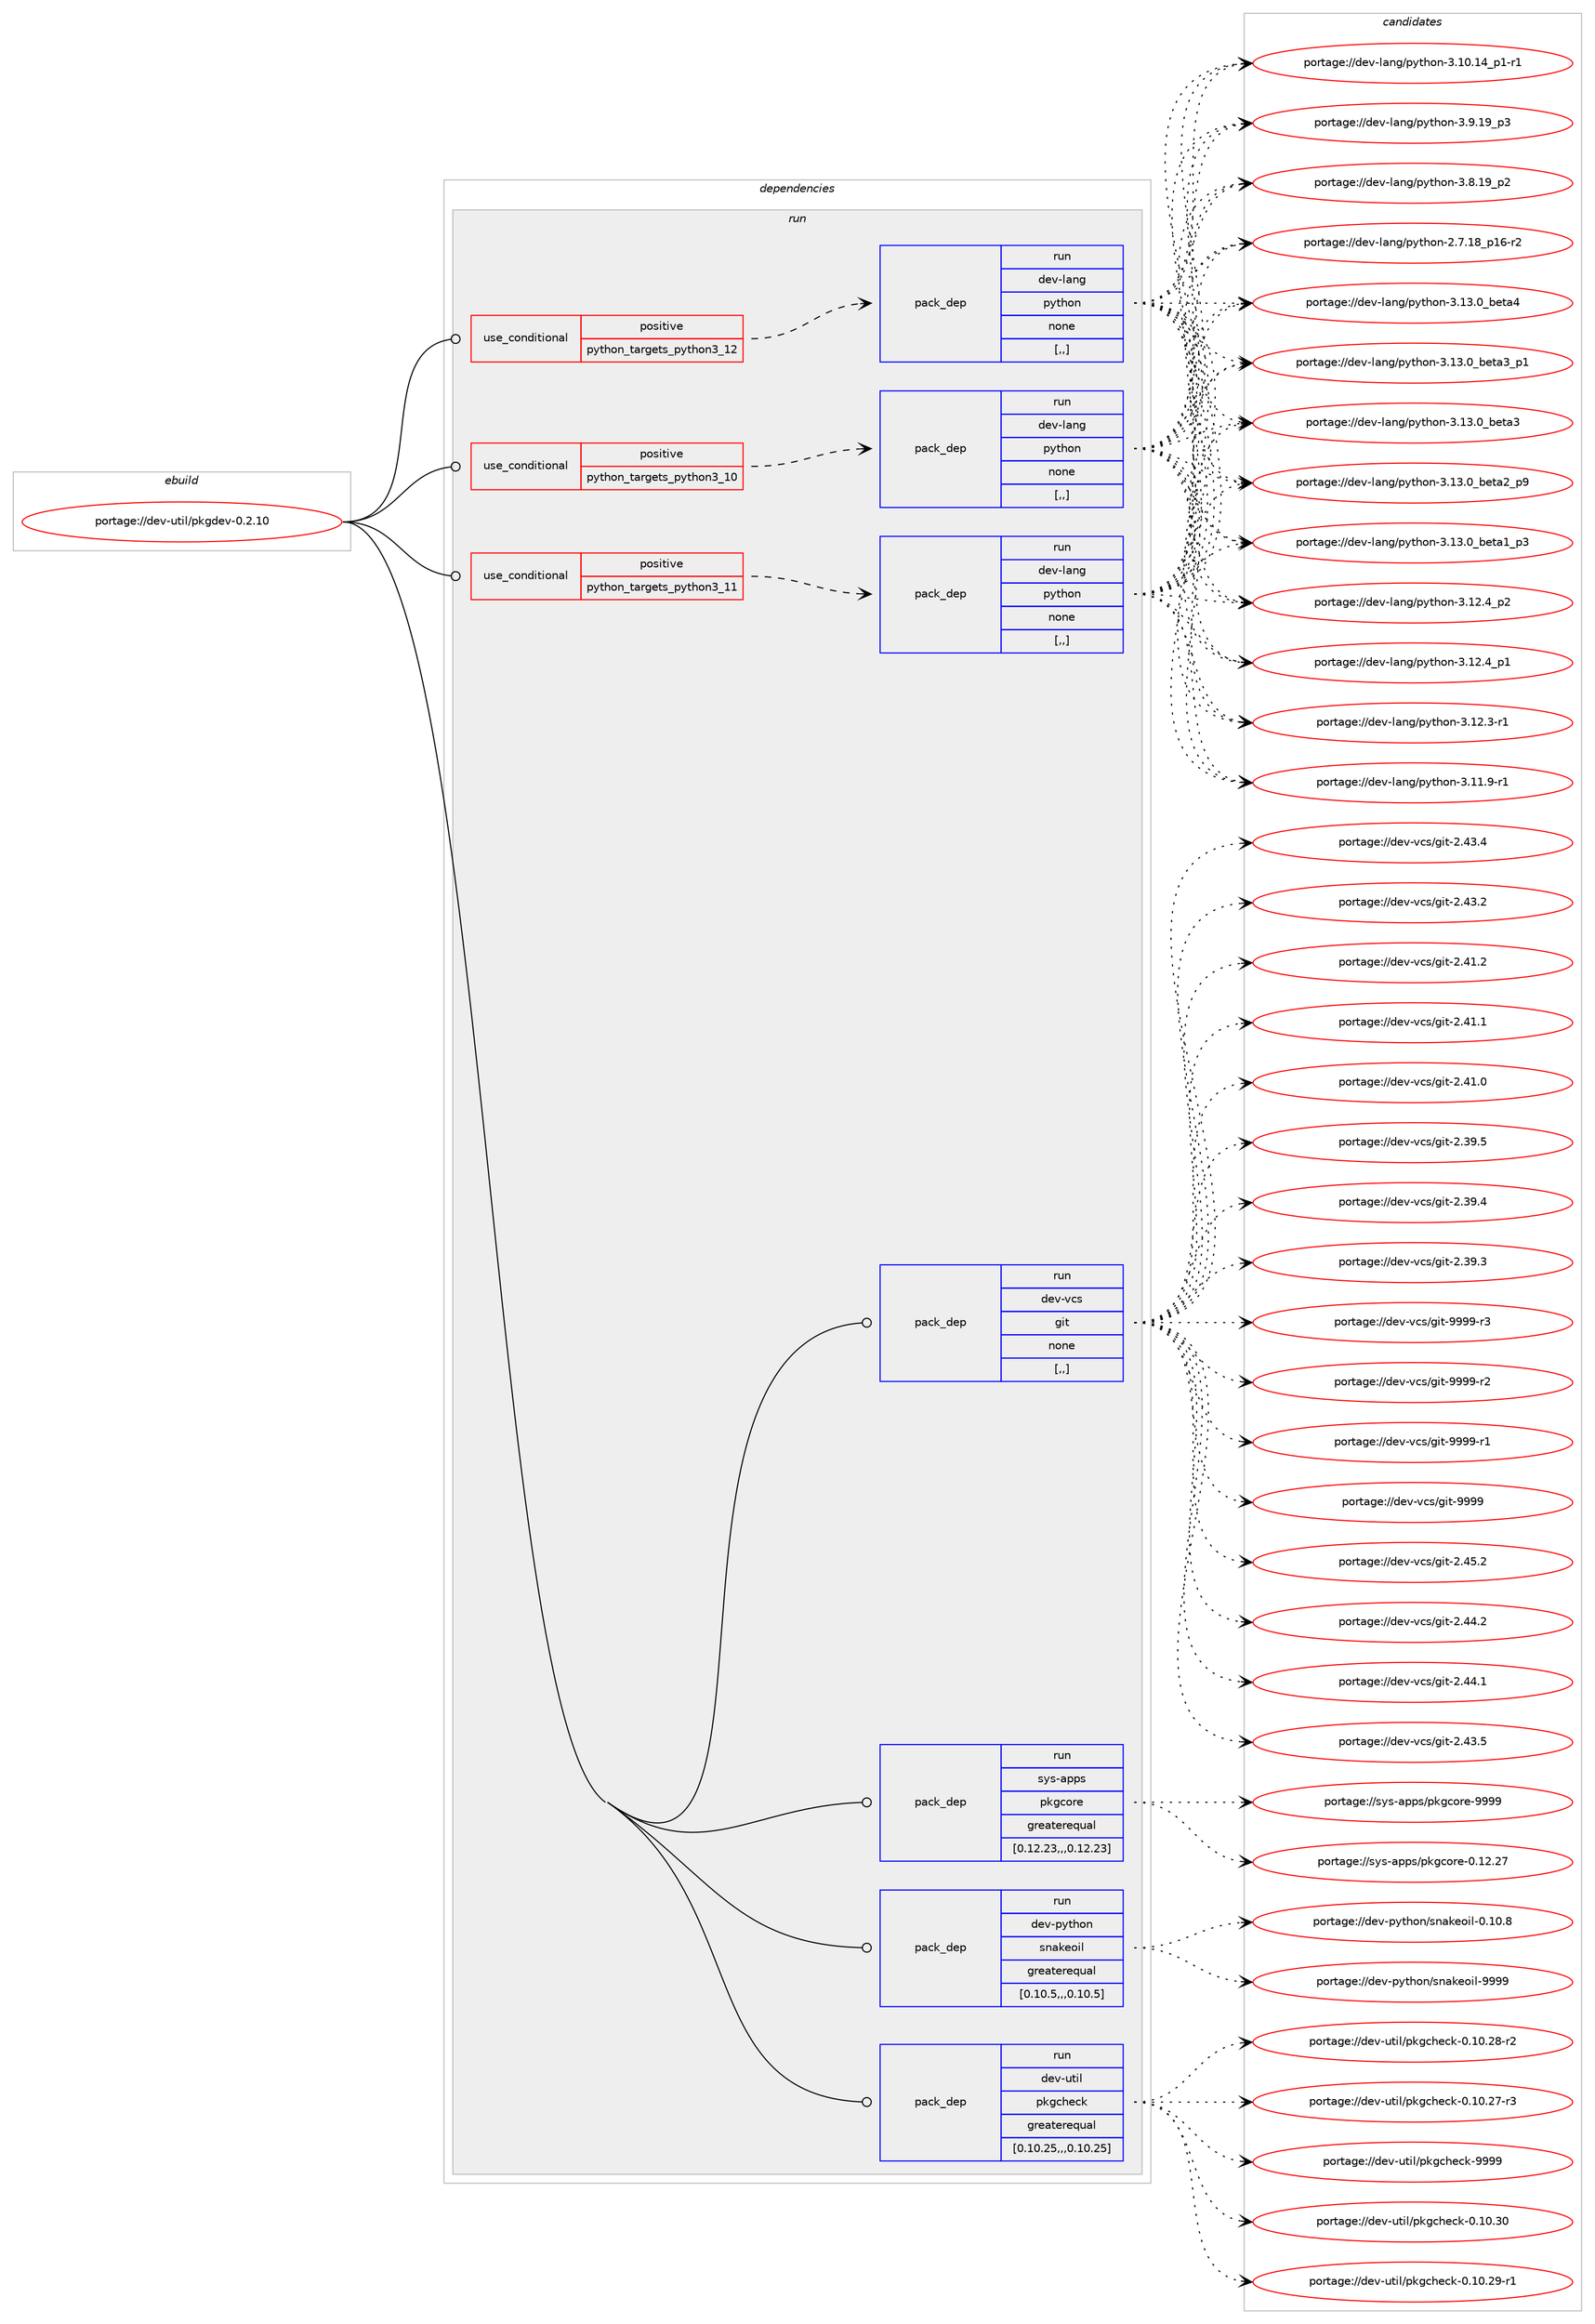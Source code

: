 digraph prolog {

# *************
# Graph options
# *************

newrank=true;
concentrate=true;
compound=true;
graph [rankdir=LR,fontname=Helvetica,fontsize=10,ranksep=1.5];#, ranksep=2.5, nodesep=0.2];
edge  [arrowhead=vee];
node  [fontname=Helvetica,fontsize=10];

# **********
# The ebuild
# **********

subgraph cluster_leftcol {
color=gray;
label=<<i>ebuild</i>>;
id [label="portage://dev-util/pkgdev-0.2.10", color=red, width=4, href="../dev-util/pkgdev-0.2.10.svg"];
}

# ****************
# The dependencies
# ****************

subgraph cluster_midcol {
color=gray;
label=<<i>dependencies</i>>;
subgraph cluster_compile {
fillcolor="#eeeeee";
style=filled;
label=<<i>compile</i>>;
}
subgraph cluster_compileandrun {
fillcolor="#eeeeee";
style=filled;
label=<<i>compile and run</i>>;
}
subgraph cluster_run {
fillcolor="#eeeeee";
style=filled;
label=<<i>run</i>>;
subgraph cond61496 {
dependency218328 [label=<<TABLE BORDER="0" CELLBORDER="1" CELLSPACING="0" CELLPADDING="4"><TR><TD ROWSPAN="3" CELLPADDING="10">use_conditional</TD></TR><TR><TD>positive</TD></TR><TR><TD>python_targets_python3_10</TD></TR></TABLE>>, shape=none, color=red];
subgraph pack155392 {
dependency218329 [label=<<TABLE BORDER="0" CELLBORDER="1" CELLSPACING="0" CELLPADDING="4" WIDTH="220"><TR><TD ROWSPAN="6" CELLPADDING="30">pack_dep</TD></TR><TR><TD WIDTH="110">run</TD></TR><TR><TD>dev-lang</TD></TR><TR><TD>python</TD></TR><TR><TD>none</TD></TR><TR><TD>[,,]</TD></TR></TABLE>>, shape=none, color=blue];
}
dependency218328:e -> dependency218329:w [weight=20,style="dashed",arrowhead="vee"];
}
id:e -> dependency218328:w [weight=20,style="solid",arrowhead="odot"];
subgraph cond61497 {
dependency218330 [label=<<TABLE BORDER="0" CELLBORDER="1" CELLSPACING="0" CELLPADDING="4"><TR><TD ROWSPAN="3" CELLPADDING="10">use_conditional</TD></TR><TR><TD>positive</TD></TR><TR><TD>python_targets_python3_11</TD></TR></TABLE>>, shape=none, color=red];
subgraph pack155393 {
dependency218331 [label=<<TABLE BORDER="0" CELLBORDER="1" CELLSPACING="0" CELLPADDING="4" WIDTH="220"><TR><TD ROWSPAN="6" CELLPADDING="30">pack_dep</TD></TR><TR><TD WIDTH="110">run</TD></TR><TR><TD>dev-lang</TD></TR><TR><TD>python</TD></TR><TR><TD>none</TD></TR><TR><TD>[,,]</TD></TR></TABLE>>, shape=none, color=blue];
}
dependency218330:e -> dependency218331:w [weight=20,style="dashed",arrowhead="vee"];
}
id:e -> dependency218330:w [weight=20,style="solid",arrowhead="odot"];
subgraph cond61498 {
dependency218332 [label=<<TABLE BORDER="0" CELLBORDER="1" CELLSPACING="0" CELLPADDING="4"><TR><TD ROWSPAN="3" CELLPADDING="10">use_conditional</TD></TR><TR><TD>positive</TD></TR><TR><TD>python_targets_python3_12</TD></TR></TABLE>>, shape=none, color=red];
subgraph pack155394 {
dependency218333 [label=<<TABLE BORDER="0" CELLBORDER="1" CELLSPACING="0" CELLPADDING="4" WIDTH="220"><TR><TD ROWSPAN="6" CELLPADDING="30">pack_dep</TD></TR><TR><TD WIDTH="110">run</TD></TR><TR><TD>dev-lang</TD></TR><TR><TD>python</TD></TR><TR><TD>none</TD></TR><TR><TD>[,,]</TD></TR></TABLE>>, shape=none, color=blue];
}
dependency218332:e -> dependency218333:w [weight=20,style="dashed",arrowhead="vee"];
}
id:e -> dependency218332:w [weight=20,style="solid",arrowhead="odot"];
subgraph pack155395 {
dependency218334 [label=<<TABLE BORDER="0" CELLBORDER="1" CELLSPACING="0" CELLPADDING="4" WIDTH="220"><TR><TD ROWSPAN="6" CELLPADDING="30">pack_dep</TD></TR><TR><TD WIDTH="110">run</TD></TR><TR><TD>dev-python</TD></TR><TR><TD>snakeoil</TD></TR><TR><TD>greaterequal</TD></TR><TR><TD>[0.10.5,,,0.10.5]</TD></TR></TABLE>>, shape=none, color=blue];
}
id:e -> dependency218334:w [weight=20,style="solid",arrowhead="odot"];
subgraph pack155396 {
dependency218335 [label=<<TABLE BORDER="0" CELLBORDER="1" CELLSPACING="0" CELLPADDING="4" WIDTH="220"><TR><TD ROWSPAN="6" CELLPADDING="30">pack_dep</TD></TR><TR><TD WIDTH="110">run</TD></TR><TR><TD>dev-util</TD></TR><TR><TD>pkgcheck</TD></TR><TR><TD>greaterequal</TD></TR><TR><TD>[0.10.25,,,0.10.25]</TD></TR></TABLE>>, shape=none, color=blue];
}
id:e -> dependency218335:w [weight=20,style="solid",arrowhead="odot"];
subgraph pack155397 {
dependency218336 [label=<<TABLE BORDER="0" CELLBORDER="1" CELLSPACING="0" CELLPADDING="4" WIDTH="220"><TR><TD ROWSPAN="6" CELLPADDING="30">pack_dep</TD></TR><TR><TD WIDTH="110">run</TD></TR><TR><TD>dev-vcs</TD></TR><TR><TD>git</TD></TR><TR><TD>none</TD></TR><TR><TD>[,,]</TD></TR></TABLE>>, shape=none, color=blue];
}
id:e -> dependency218336:w [weight=20,style="solid",arrowhead="odot"];
subgraph pack155398 {
dependency218337 [label=<<TABLE BORDER="0" CELLBORDER="1" CELLSPACING="0" CELLPADDING="4" WIDTH="220"><TR><TD ROWSPAN="6" CELLPADDING="30">pack_dep</TD></TR><TR><TD WIDTH="110">run</TD></TR><TR><TD>sys-apps</TD></TR><TR><TD>pkgcore</TD></TR><TR><TD>greaterequal</TD></TR><TR><TD>[0.12.23,,,0.12.23]</TD></TR></TABLE>>, shape=none, color=blue];
}
id:e -> dependency218337:w [weight=20,style="solid",arrowhead="odot"];
}
}

# **************
# The candidates
# **************

subgraph cluster_choices {
rank=same;
color=gray;
label=<<i>candidates</i>>;

subgraph choice155392 {
color=black;
nodesep=1;
choice1001011184510897110103471121211161041111104551464951464895981011169752 [label="portage://dev-lang/python-3.13.0_beta4", color=red, width=4,href="../dev-lang/python-3.13.0_beta4.svg"];
choice10010111845108971101034711212111610411111045514649514648959810111697519511249 [label="portage://dev-lang/python-3.13.0_beta3_p1", color=red, width=4,href="../dev-lang/python-3.13.0_beta3_p1.svg"];
choice1001011184510897110103471121211161041111104551464951464895981011169751 [label="portage://dev-lang/python-3.13.0_beta3", color=red, width=4,href="../dev-lang/python-3.13.0_beta3.svg"];
choice10010111845108971101034711212111610411111045514649514648959810111697509511257 [label="portage://dev-lang/python-3.13.0_beta2_p9", color=red, width=4,href="../dev-lang/python-3.13.0_beta2_p9.svg"];
choice10010111845108971101034711212111610411111045514649514648959810111697499511251 [label="portage://dev-lang/python-3.13.0_beta1_p3", color=red, width=4,href="../dev-lang/python-3.13.0_beta1_p3.svg"];
choice100101118451089711010347112121116104111110455146495046529511250 [label="portage://dev-lang/python-3.12.4_p2", color=red, width=4,href="../dev-lang/python-3.12.4_p2.svg"];
choice100101118451089711010347112121116104111110455146495046529511249 [label="portage://dev-lang/python-3.12.4_p1", color=red, width=4,href="../dev-lang/python-3.12.4_p1.svg"];
choice100101118451089711010347112121116104111110455146495046514511449 [label="portage://dev-lang/python-3.12.3-r1", color=red, width=4,href="../dev-lang/python-3.12.3-r1.svg"];
choice100101118451089711010347112121116104111110455146494946574511449 [label="portage://dev-lang/python-3.11.9-r1", color=red, width=4,href="../dev-lang/python-3.11.9-r1.svg"];
choice100101118451089711010347112121116104111110455146494846495295112494511449 [label="portage://dev-lang/python-3.10.14_p1-r1", color=red, width=4,href="../dev-lang/python-3.10.14_p1-r1.svg"];
choice100101118451089711010347112121116104111110455146574649579511251 [label="portage://dev-lang/python-3.9.19_p3", color=red, width=4,href="../dev-lang/python-3.9.19_p3.svg"];
choice100101118451089711010347112121116104111110455146564649579511250 [label="portage://dev-lang/python-3.8.19_p2", color=red, width=4,href="../dev-lang/python-3.8.19_p2.svg"];
choice100101118451089711010347112121116104111110455046554649569511249544511450 [label="portage://dev-lang/python-2.7.18_p16-r2", color=red, width=4,href="../dev-lang/python-2.7.18_p16-r2.svg"];
dependency218329:e -> choice1001011184510897110103471121211161041111104551464951464895981011169752:w [style=dotted,weight="100"];
dependency218329:e -> choice10010111845108971101034711212111610411111045514649514648959810111697519511249:w [style=dotted,weight="100"];
dependency218329:e -> choice1001011184510897110103471121211161041111104551464951464895981011169751:w [style=dotted,weight="100"];
dependency218329:e -> choice10010111845108971101034711212111610411111045514649514648959810111697509511257:w [style=dotted,weight="100"];
dependency218329:e -> choice10010111845108971101034711212111610411111045514649514648959810111697499511251:w [style=dotted,weight="100"];
dependency218329:e -> choice100101118451089711010347112121116104111110455146495046529511250:w [style=dotted,weight="100"];
dependency218329:e -> choice100101118451089711010347112121116104111110455146495046529511249:w [style=dotted,weight="100"];
dependency218329:e -> choice100101118451089711010347112121116104111110455146495046514511449:w [style=dotted,weight="100"];
dependency218329:e -> choice100101118451089711010347112121116104111110455146494946574511449:w [style=dotted,weight="100"];
dependency218329:e -> choice100101118451089711010347112121116104111110455146494846495295112494511449:w [style=dotted,weight="100"];
dependency218329:e -> choice100101118451089711010347112121116104111110455146574649579511251:w [style=dotted,weight="100"];
dependency218329:e -> choice100101118451089711010347112121116104111110455146564649579511250:w [style=dotted,weight="100"];
dependency218329:e -> choice100101118451089711010347112121116104111110455046554649569511249544511450:w [style=dotted,weight="100"];
}
subgraph choice155393 {
color=black;
nodesep=1;
choice1001011184510897110103471121211161041111104551464951464895981011169752 [label="portage://dev-lang/python-3.13.0_beta4", color=red, width=4,href="../dev-lang/python-3.13.0_beta4.svg"];
choice10010111845108971101034711212111610411111045514649514648959810111697519511249 [label="portage://dev-lang/python-3.13.0_beta3_p1", color=red, width=4,href="../dev-lang/python-3.13.0_beta3_p1.svg"];
choice1001011184510897110103471121211161041111104551464951464895981011169751 [label="portage://dev-lang/python-3.13.0_beta3", color=red, width=4,href="../dev-lang/python-3.13.0_beta3.svg"];
choice10010111845108971101034711212111610411111045514649514648959810111697509511257 [label="portage://dev-lang/python-3.13.0_beta2_p9", color=red, width=4,href="../dev-lang/python-3.13.0_beta2_p9.svg"];
choice10010111845108971101034711212111610411111045514649514648959810111697499511251 [label="portage://dev-lang/python-3.13.0_beta1_p3", color=red, width=4,href="../dev-lang/python-3.13.0_beta1_p3.svg"];
choice100101118451089711010347112121116104111110455146495046529511250 [label="portage://dev-lang/python-3.12.4_p2", color=red, width=4,href="../dev-lang/python-3.12.4_p2.svg"];
choice100101118451089711010347112121116104111110455146495046529511249 [label="portage://dev-lang/python-3.12.4_p1", color=red, width=4,href="../dev-lang/python-3.12.4_p1.svg"];
choice100101118451089711010347112121116104111110455146495046514511449 [label="portage://dev-lang/python-3.12.3-r1", color=red, width=4,href="../dev-lang/python-3.12.3-r1.svg"];
choice100101118451089711010347112121116104111110455146494946574511449 [label="portage://dev-lang/python-3.11.9-r1", color=red, width=4,href="../dev-lang/python-3.11.9-r1.svg"];
choice100101118451089711010347112121116104111110455146494846495295112494511449 [label="portage://dev-lang/python-3.10.14_p1-r1", color=red, width=4,href="../dev-lang/python-3.10.14_p1-r1.svg"];
choice100101118451089711010347112121116104111110455146574649579511251 [label="portage://dev-lang/python-3.9.19_p3", color=red, width=4,href="../dev-lang/python-3.9.19_p3.svg"];
choice100101118451089711010347112121116104111110455146564649579511250 [label="portage://dev-lang/python-3.8.19_p2", color=red, width=4,href="../dev-lang/python-3.8.19_p2.svg"];
choice100101118451089711010347112121116104111110455046554649569511249544511450 [label="portage://dev-lang/python-2.7.18_p16-r2", color=red, width=4,href="../dev-lang/python-2.7.18_p16-r2.svg"];
dependency218331:e -> choice1001011184510897110103471121211161041111104551464951464895981011169752:w [style=dotted,weight="100"];
dependency218331:e -> choice10010111845108971101034711212111610411111045514649514648959810111697519511249:w [style=dotted,weight="100"];
dependency218331:e -> choice1001011184510897110103471121211161041111104551464951464895981011169751:w [style=dotted,weight="100"];
dependency218331:e -> choice10010111845108971101034711212111610411111045514649514648959810111697509511257:w [style=dotted,weight="100"];
dependency218331:e -> choice10010111845108971101034711212111610411111045514649514648959810111697499511251:w [style=dotted,weight="100"];
dependency218331:e -> choice100101118451089711010347112121116104111110455146495046529511250:w [style=dotted,weight="100"];
dependency218331:e -> choice100101118451089711010347112121116104111110455146495046529511249:w [style=dotted,weight="100"];
dependency218331:e -> choice100101118451089711010347112121116104111110455146495046514511449:w [style=dotted,weight="100"];
dependency218331:e -> choice100101118451089711010347112121116104111110455146494946574511449:w [style=dotted,weight="100"];
dependency218331:e -> choice100101118451089711010347112121116104111110455146494846495295112494511449:w [style=dotted,weight="100"];
dependency218331:e -> choice100101118451089711010347112121116104111110455146574649579511251:w [style=dotted,weight="100"];
dependency218331:e -> choice100101118451089711010347112121116104111110455146564649579511250:w [style=dotted,weight="100"];
dependency218331:e -> choice100101118451089711010347112121116104111110455046554649569511249544511450:w [style=dotted,weight="100"];
}
subgraph choice155394 {
color=black;
nodesep=1;
choice1001011184510897110103471121211161041111104551464951464895981011169752 [label="portage://dev-lang/python-3.13.0_beta4", color=red, width=4,href="../dev-lang/python-3.13.0_beta4.svg"];
choice10010111845108971101034711212111610411111045514649514648959810111697519511249 [label="portage://dev-lang/python-3.13.0_beta3_p1", color=red, width=4,href="../dev-lang/python-3.13.0_beta3_p1.svg"];
choice1001011184510897110103471121211161041111104551464951464895981011169751 [label="portage://dev-lang/python-3.13.0_beta3", color=red, width=4,href="../dev-lang/python-3.13.0_beta3.svg"];
choice10010111845108971101034711212111610411111045514649514648959810111697509511257 [label="portage://dev-lang/python-3.13.0_beta2_p9", color=red, width=4,href="../dev-lang/python-3.13.0_beta2_p9.svg"];
choice10010111845108971101034711212111610411111045514649514648959810111697499511251 [label="portage://dev-lang/python-3.13.0_beta1_p3", color=red, width=4,href="../dev-lang/python-3.13.0_beta1_p3.svg"];
choice100101118451089711010347112121116104111110455146495046529511250 [label="portage://dev-lang/python-3.12.4_p2", color=red, width=4,href="../dev-lang/python-3.12.4_p2.svg"];
choice100101118451089711010347112121116104111110455146495046529511249 [label="portage://dev-lang/python-3.12.4_p1", color=red, width=4,href="../dev-lang/python-3.12.4_p1.svg"];
choice100101118451089711010347112121116104111110455146495046514511449 [label="portage://dev-lang/python-3.12.3-r1", color=red, width=4,href="../dev-lang/python-3.12.3-r1.svg"];
choice100101118451089711010347112121116104111110455146494946574511449 [label="portage://dev-lang/python-3.11.9-r1", color=red, width=4,href="../dev-lang/python-3.11.9-r1.svg"];
choice100101118451089711010347112121116104111110455146494846495295112494511449 [label="portage://dev-lang/python-3.10.14_p1-r1", color=red, width=4,href="../dev-lang/python-3.10.14_p1-r1.svg"];
choice100101118451089711010347112121116104111110455146574649579511251 [label="portage://dev-lang/python-3.9.19_p3", color=red, width=4,href="../dev-lang/python-3.9.19_p3.svg"];
choice100101118451089711010347112121116104111110455146564649579511250 [label="portage://dev-lang/python-3.8.19_p2", color=red, width=4,href="../dev-lang/python-3.8.19_p2.svg"];
choice100101118451089711010347112121116104111110455046554649569511249544511450 [label="portage://dev-lang/python-2.7.18_p16-r2", color=red, width=4,href="../dev-lang/python-2.7.18_p16-r2.svg"];
dependency218333:e -> choice1001011184510897110103471121211161041111104551464951464895981011169752:w [style=dotted,weight="100"];
dependency218333:e -> choice10010111845108971101034711212111610411111045514649514648959810111697519511249:w [style=dotted,weight="100"];
dependency218333:e -> choice1001011184510897110103471121211161041111104551464951464895981011169751:w [style=dotted,weight="100"];
dependency218333:e -> choice10010111845108971101034711212111610411111045514649514648959810111697509511257:w [style=dotted,weight="100"];
dependency218333:e -> choice10010111845108971101034711212111610411111045514649514648959810111697499511251:w [style=dotted,weight="100"];
dependency218333:e -> choice100101118451089711010347112121116104111110455146495046529511250:w [style=dotted,weight="100"];
dependency218333:e -> choice100101118451089711010347112121116104111110455146495046529511249:w [style=dotted,weight="100"];
dependency218333:e -> choice100101118451089711010347112121116104111110455146495046514511449:w [style=dotted,weight="100"];
dependency218333:e -> choice100101118451089711010347112121116104111110455146494946574511449:w [style=dotted,weight="100"];
dependency218333:e -> choice100101118451089711010347112121116104111110455146494846495295112494511449:w [style=dotted,weight="100"];
dependency218333:e -> choice100101118451089711010347112121116104111110455146574649579511251:w [style=dotted,weight="100"];
dependency218333:e -> choice100101118451089711010347112121116104111110455146564649579511250:w [style=dotted,weight="100"];
dependency218333:e -> choice100101118451089711010347112121116104111110455046554649569511249544511450:w [style=dotted,weight="100"];
}
subgraph choice155395 {
color=black;
nodesep=1;
choice1001011184511212111610411111047115110971071011111051084557575757 [label="portage://dev-python/snakeoil-9999", color=red, width=4,href="../dev-python/snakeoil-9999.svg"];
choice10010111845112121116104111110471151109710710111110510845484649484656 [label="portage://dev-python/snakeoil-0.10.8", color=red, width=4,href="../dev-python/snakeoil-0.10.8.svg"];
dependency218334:e -> choice1001011184511212111610411111047115110971071011111051084557575757:w [style=dotted,weight="100"];
dependency218334:e -> choice10010111845112121116104111110471151109710710111110510845484649484656:w [style=dotted,weight="100"];
}
subgraph choice155396 {
color=black;
nodesep=1;
choice100101118451171161051084711210710399104101991074557575757 [label="portage://dev-util/pkgcheck-9999", color=red, width=4,href="../dev-util/pkgcheck-9999.svg"];
choice100101118451171161051084711210710399104101991074548464948465148 [label="portage://dev-util/pkgcheck-0.10.30", color=red, width=4,href="../dev-util/pkgcheck-0.10.30.svg"];
choice1001011184511711610510847112107103991041019910745484649484650574511449 [label="portage://dev-util/pkgcheck-0.10.29-r1", color=red, width=4,href="../dev-util/pkgcheck-0.10.29-r1.svg"];
choice1001011184511711610510847112107103991041019910745484649484650564511450 [label="portage://dev-util/pkgcheck-0.10.28-r2", color=red, width=4,href="../dev-util/pkgcheck-0.10.28-r2.svg"];
choice1001011184511711610510847112107103991041019910745484649484650554511451 [label="portage://dev-util/pkgcheck-0.10.27-r3", color=red, width=4,href="../dev-util/pkgcheck-0.10.27-r3.svg"];
dependency218335:e -> choice100101118451171161051084711210710399104101991074557575757:w [style=dotted,weight="100"];
dependency218335:e -> choice100101118451171161051084711210710399104101991074548464948465148:w [style=dotted,weight="100"];
dependency218335:e -> choice1001011184511711610510847112107103991041019910745484649484650574511449:w [style=dotted,weight="100"];
dependency218335:e -> choice1001011184511711610510847112107103991041019910745484649484650564511450:w [style=dotted,weight="100"];
dependency218335:e -> choice1001011184511711610510847112107103991041019910745484649484650554511451:w [style=dotted,weight="100"];
}
subgraph choice155397 {
color=black;
nodesep=1;
choice10010111845118991154710310511645575757574511451 [label="portage://dev-vcs/git-9999-r3", color=red, width=4,href="../dev-vcs/git-9999-r3.svg"];
choice10010111845118991154710310511645575757574511450 [label="portage://dev-vcs/git-9999-r2", color=red, width=4,href="../dev-vcs/git-9999-r2.svg"];
choice10010111845118991154710310511645575757574511449 [label="portage://dev-vcs/git-9999-r1", color=red, width=4,href="../dev-vcs/git-9999-r1.svg"];
choice1001011184511899115471031051164557575757 [label="portage://dev-vcs/git-9999", color=red, width=4,href="../dev-vcs/git-9999.svg"];
choice10010111845118991154710310511645504652534650 [label="portage://dev-vcs/git-2.45.2", color=red, width=4,href="../dev-vcs/git-2.45.2.svg"];
choice10010111845118991154710310511645504652524650 [label="portage://dev-vcs/git-2.44.2", color=red, width=4,href="../dev-vcs/git-2.44.2.svg"];
choice10010111845118991154710310511645504652524649 [label="portage://dev-vcs/git-2.44.1", color=red, width=4,href="../dev-vcs/git-2.44.1.svg"];
choice10010111845118991154710310511645504652514653 [label="portage://dev-vcs/git-2.43.5", color=red, width=4,href="../dev-vcs/git-2.43.5.svg"];
choice10010111845118991154710310511645504652514652 [label="portage://dev-vcs/git-2.43.4", color=red, width=4,href="../dev-vcs/git-2.43.4.svg"];
choice10010111845118991154710310511645504652514650 [label="portage://dev-vcs/git-2.43.2", color=red, width=4,href="../dev-vcs/git-2.43.2.svg"];
choice10010111845118991154710310511645504652494650 [label="portage://dev-vcs/git-2.41.2", color=red, width=4,href="../dev-vcs/git-2.41.2.svg"];
choice10010111845118991154710310511645504652494649 [label="portage://dev-vcs/git-2.41.1", color=red, width=4,href="../dev-vcs/git-2.41.1.svg"];
choice10010111845118991154710310511645504652494648 [label="portage://dev-vcs/git-2.41.0", color=red, width=4,href="../dev-vcs/git-2.41.0.svg"];
choice10010111845118991154710310511645504651574653 [label="portage://dev-vcs/git-2.39.5", color=red, width=4,href="../dev-vcs/git-2.39.5.svg"];
choice10010111845118991154710310511645504651574652 [label="portage://dev-vcs/git-2.39.4", color=red, width=4,href="../dev-vcs/git-2.39.4.svg"];
choice10010111845118991154710310511645504651574651 [label="portage://dev-vcs/git-2.39.3", color=red, width=4,href="../dev-vcs/git-2.39.3.svg"];
dependency218336:e -> choice10010111845118991154710310511645575757574511451:w [style=dotted,weight="100"];
dependency218336:e -> choice10010111845118991154710310511645575757574511450:w [style=dotted,weight="100"];
dependency218336:e -> choice10010111845118991154710310511645575757574511449:w [style=dotted,weight="100"];
dependency218336:e -> choice1001011184511899115471031051164557575757:w [style=dotted,weight="100"];
dependency218336:e -> choice10010111845118991154710310511645504652534650:w [style=dotted,weight="100"];
dependency218336:e -> choice10010111845118991154710310511645504652524650:w [style=dotted,weight="100"];
dependency218336:e -> choice10010111845118991154710310511645504652524649:w [style=dotted,weight="100"];
dependency218336:e -> choice10010111845118991154710310511645504652514653:w [style=dotted,weight="100"];
dependency218336:e -> choice10010111845118991154710310511645504652514652:w [style=dotted,weight="100"];
dependency218336:e -> choice10010111845118991154710310511645504652514650:w [style=dotted,weight="100"];
dependency218336:e -> choice10010111845118991154710310511645504652494650:w [style=dotted,weight="100"];
dependency218336:e -> choice10010111845118991154710310511645504652494649:w [style=dotted,weight="100"];
dependency218336:e -> choice10010111845118991154710310511645504652494648:w [style=dotted,weight="100"];
dependency218336:e -> choice10010111845118991154710310511645504651574653:w [style=dotted,weight="100"];
dependency218336:e -> choice10010111845118991154710310511645504651574652:w [style=dotted,weight="100"];
dependency218336:e -> choice10010111845118991154710310511645504651574651:w [style=dotted,weight="100"];
}
subgraph choice155398 {
color=black;
nodesep=1;
choice115121115459711211211547112107103991111141014557575757 [label="portage://sys-apps/pkgcore-9999", color=red, width=4,href="../sys-apps/pkgcore-9999.svg"];
choice115121115459711211211547112107103991111141014548464950465055 [label="portage://sys-apps/pkgcore-0.12.27", color=red, width=4,href="../sys-apps/pkgcore-0.12.27.svg"];
dependency218337:e -> choice115121115459711211211547112107103991111141014557575757:w [style=dotted,weight="100"];
dependency218337:e -> choice115121115459711211211547112107103991111141014548464950465055:w [style=dotted,weight="100"];
}
}

}
